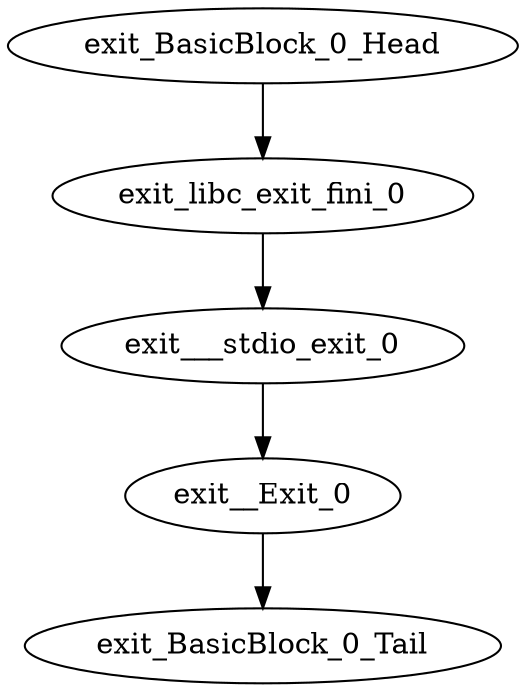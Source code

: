 digraph G {
    "exit___stdio_exit_0" -> "exit__Exit_0"
    "exit__Exit_0" -> "exit_BasicBlock_0_Tail"
    "exit_BasicBlock_0_Head" -> "exit_libc_exit_fini_0"
    "exit_libc_exit_fini_0" -> "exit___stdio_exit_0"
}
